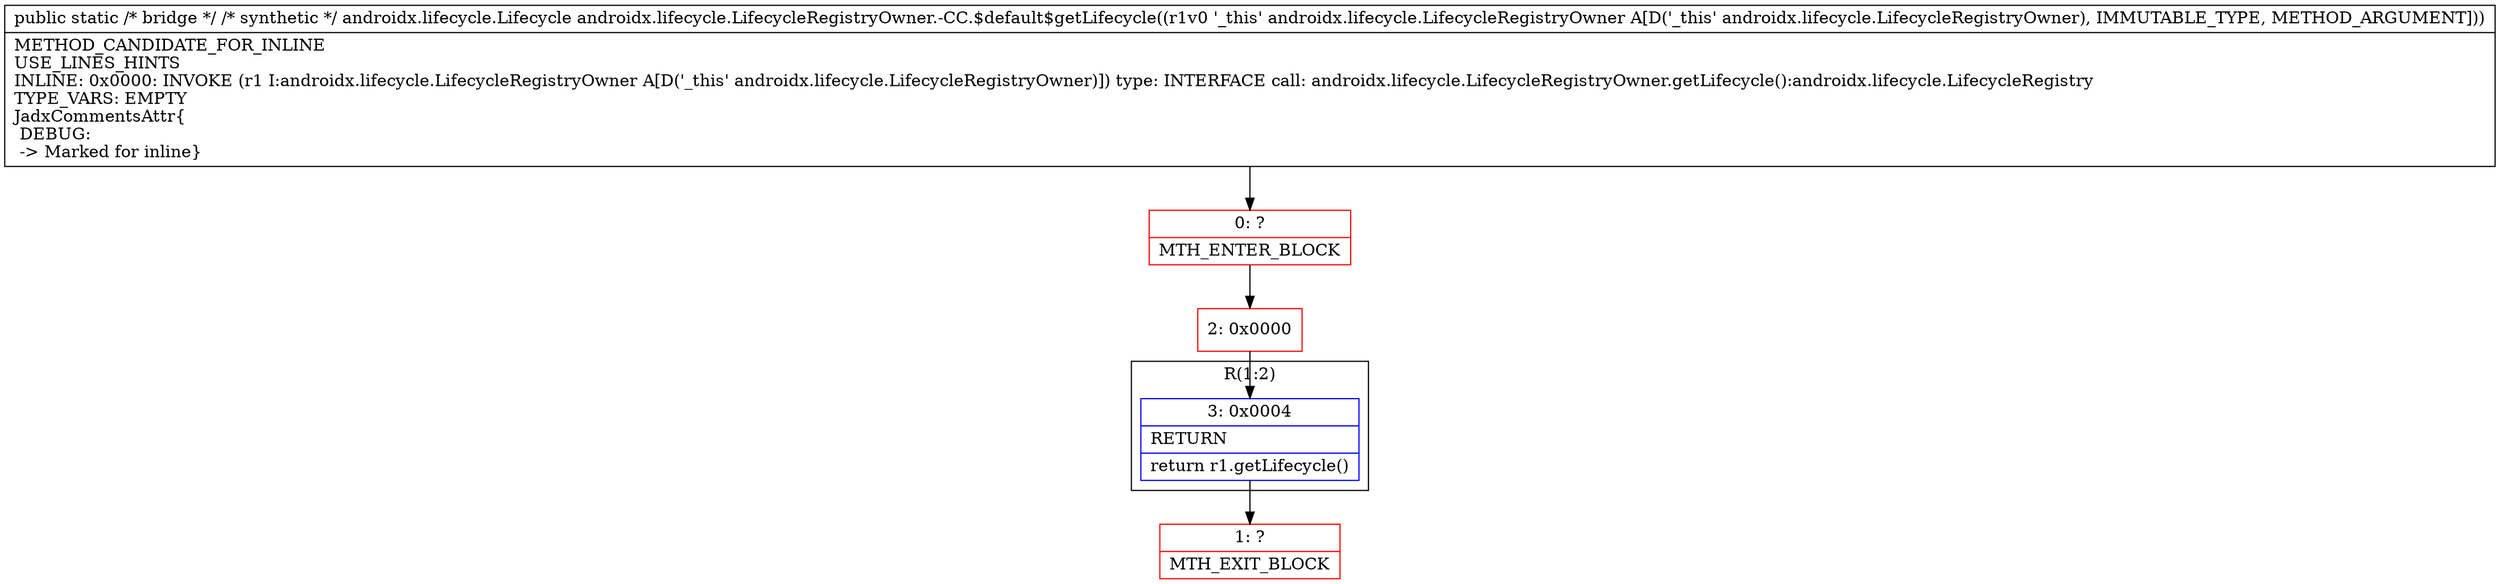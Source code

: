 digraph "CFG forandroidx.lifecycle.LifecycleRegistryOwner.\-CC.$default$getLifecycle(Landroidx\/lifecycle\/LifecycleRegistryOwner;)Landroidx\/lifecycle\/Lifecycle;" {
subgraph cluster_Region_67354731 {
label = "R(1:2)";
node [shape=record,color=blue];
Node_3 [shape=record,label="{3\:\ 0x0004|RETURN\l|return r1.getLifecycle()\l}"];
}
Node_0 [shape=record,color=red,label="{0\:\ ?|MTH_ENTER_BLOCK\l}"];
Node_2 [shape=record,color=red,label="{2\:\ 0x0000}"];
Node_1 [shape=record,color=red,label="{1\:\ ?|MTH_EXIT_BLOCK\l}"];
MethodNode[shape=record,label="{public static \/* bridge *\/ \/* synthetic *\/ androidx.lifecycle.Lifecycle androidx.lifecycle.LifecycleRegistryOwner.\-CC.$default$getLifecycle((r1v0 '_this' androidx.lifecycle.LifecycleRegistryOwner A[D('_this' androidx.lifecycle.LifecycleRegistryOwner), IMMUTABLE_TYPE, METHOD_ARGUMENT]))  | METHOD_CANDIDATE_FOR_INLINE\lUSE_LINES_HINTS\lINLINE: 0x0000: INVOKE  (r1 I:androidx.lifecycle.LifecycleRegistryOwner A[D('_this' androidx.lifecycle.LifecycleRegistryOwner)]) type: INTERFACE call: androidx.lifecycle.LifecycleRegistryOwner.getLifecycle():androidx.lifecycle.LifecycleRegistry\lTYPE_VARS: EMPTY\lJadxCommentsAttr\{\l DEBUG: \l \-\> Marked for inline\}\l}"];
MethodNode -> Node_0;Node_3 -> Node_1;
Node_0 -> Node_2;
Node_2 -> Node_3;
}

